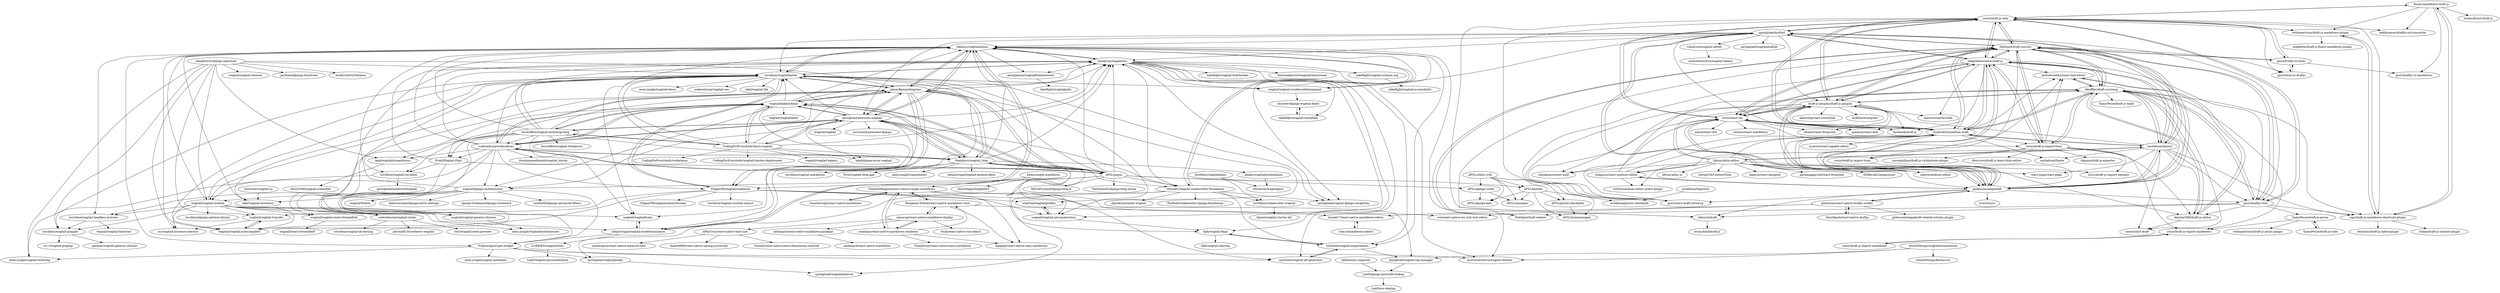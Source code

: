 digraph G {
"Rosey/markdown-draft-js" -> "withspectrum/draft-js-markdown-plugin"
"Rosey/markdown-draft-js" -> "kadikraman/draftjs-md-converter"
"Rosey/markdown-draft-js" -> "sstur/draft-js-utils"
"Rosey/markdown-draft-js" -> "jpuri/draftjs-to-markdown"
"Rosey/markdown-draft-js" -> "ngs/draft-js-markdown-shortcuts-plugin"
"Rosey/markdown-draft-js" -> "mulesoft/md-draft-js"
"sstur/draft-js-utils" -> "HubSpot/draft-convert"
"sstur/draft-js-utils" -> "jpuri/draftjs-to-html"
"sstur/draft-js-utils" -> "Rosey/markdown-draft-js"
"sstur/draft-js-utils" -> "nikgraf/awesome-draft-js"
"sstur/draft-js-utils" -> "draft-js-plugins/draft-js-plugins"
"sstur/draft-js-utils" -> "jpuri/draftjs-utils"
"sstur/draft-js-utils" -> "lokiuz/redraft"
"sstur/draft-js-utils" -> "jpuri/html-to-draftjs"
"sstur/draft-js-utils" -> "sstur/react-rte"
"sstur/draft-js-utils" -> "jpuri/react-draft-wysiwyg" ["e"=1]
"sstur/draft-js-utils" -> "brijeshb42/medium-draft"
"sstur/draft-js-utils" -> "ngs/draft-js-markdown-shortcuts-plugin"
"sstur/draft-js-utils" -> "withspectrum/draft-js-markdown-plugin"
"sstur/draft-js-utils" -> "springload/draftail"
"sstur/draft-js-utils" -> "kadikraman/draftjs-md-converter"
"sstur/react-rte" -> "jpuri/react-draft-wysiwyg" ["e"=1]
"sstur/react-rte" -> "nikgraf/awesome-draft-js"
"sstur/react-rte" -> "draft-js-plugins/draft-js-plugins"
"sstur/react-rte" -> "zenoamaro/react-quill" ["e"=1]
"sstur/react-rte" -> "brijeshb42/medium-draft"
"sstur/react-rte" -> "facebook/draft-js" ["e"=1]
"sstur/react-rte" -> "bkniffler/draft-wysiwyg"
"sstur/react-rte" -> "sstur/draft-js-utils"
"sstur/react-rte" -> "sstur/draft-js-export-html"
"sstur/react-rte" -> "globocom/megadraft"
"sstur/react-rte" -> "HubSpot/draft-convert"
"sstur/react-rte" -> "okonet/react-dropzone" ["e"=1]
"sstur/react-rte" -> "gaearon/react-dnd" ["e"=1]
"sstur/react-rte" -> "yahoo/react-intl" ["e"=1]
"sstur/react-rte" -> "rexxars/react-markdown" ["e"=1]
"nikgraf/awesome-draft-js" -> "draft-js-plugins/draft-js-plugins"
"nikgraf/awesome-draft-js" -> "brijeshb42/medium-draft"
"nikgraf/awesome-draft-js" -> "bkniffler/draft-wysiwyg"
"nikgraf/awesome-draft-js" -> "sstur/react-rte"
"nikgraf/awesome-draft-js" -> "globocom/megadraft"
"nikgraf/awesome-draft-js" -> "jpuri/react-draft-wysiwyg" ["e"=1]
"nikgraf/awesome-draft-js" -> "facebook/draft-js" ["e"=1]
"nikgraf/awesome-draft-js" -> "sstur/draft-js-utils"
"nikgraf/awesome-draft-js" -> "michelson/dante2"
"nikgraf/awesome-draft-js" -> "HubSpot/draft-convert"
"nikgraf/awesome-draft-js" -> "sstur/draft-js-export-html"
"nikgraf/awesome-draft-js" -> "andrewcoelho/react-text-editor"
"nikgraf/awesome-draft-js" -> "jpuri/draftjs-utils"
"nikgraf/awesome-draft-js" -> "springload/draftail"
"nikgraf/awesome-draft-js" -> "ianstormtaylor/slate" ["e"=1]
"springload/draftail" -> "rkhleics/wagtailmenus"
"springload/draftail" -> "globocom/megadraft"
"springload/draftail" -> "michelson/dante2"
"springload/draftail" -> "tomdyson/wagalytics"
"springload/draftail" -> "tomdyson/wagtail-netlify"
"springload/draftail" -> "wagtail/wagtail-condensedinlinepanel"
"springload/draftail" -> "nikgraf/awesome-draft-js"
"springload/draftail" -> "HubSpot/draft-convert"
"springload/draftail" -> "jpuri/draftjs-utils"
"springload/draftail" -> "springload/awesome-wagtail"
"springload/draftail" -> "torchbox/wagtailmedia"
"springload/draftail" -> "sstur/draft-js-utils"
"springload/draftail" -> "brijeshb42/medium-draft"
"springload/draftail" -> "springload/wagtaildraftail"
"springload/draftail" -> "draft-js-plugins/draft-js-plugins"
"andrewcoelho/react-text-editor" -> "bkniffler/draft-wysiwyg"
"andrewcoelho/react-text-editor" -> "AlastairTaft/draft-js-editor"
"JamesRamm/longclaw" -> "rkhleics/wagtailmenus"
"JamesRamm/longclaw" -> "torchbox/wagtailmedia"
"JamesRamm/longclaw" -> "coderedcorp/coderedcms"
"JamesRamm/longclaw" -> "tomdyson/wagalytics"
"JamesRamm/longclaw" -> "thelabnyc/wagtail_blog"
"JamesRamm/longclaw" -> "wagtail/wagtailtrans"
"JamesRamm/longclaw" -> "springload/awesome-wagtail"
"JamesRamm/longclaw" -> "coderedcorp/wagtail-cache"
"JamesRamm/longclaw" -> "wharton/wagtailgridder"
"JamesRamm/longclaw" -> "infoportugal/wagtail-modeltranslation"
"JamesRamm/longclaw" -> "FlipperPA/wagtailcodeblock"
"JamesRamm/longclaw" -> "APSL/puput"
"JamesRamm/longclaw" -> "wagtail/wagtail-localize"
"JamesRamm/longclaw" -> "wagtail/bakerydemo"
"JamesRamm/longclaw" -> "labd/django-oscar-wagtail"
"aMarCruz/react-native-text-size" -> "airamrguez/react-native-measure-text"
"aMarCruz/react-native-text-size" -> "bolan9999/react-native-spring-scrollview" ["e"=1]
"aMarCruz/react-native-text-size" -> "Sunhat/react-native-extra-dimensions-android" ["e"=1]
"lokiuz/redraft" -> "evanc/backdraft-js"
"dinoperovic/django-salesman" -> "wagtail/wagtail-transfer"
"dinoperovic/django-salesman" -> "buckyroberts/Vataxia" ["e"=1]
"dinoperovic/django-salesman" -> "wagtail/wagtail-localize"
"dinoperovic/django-salesman" -> "JamesRamm/longclaw"
"dinoperovic/django-salesman" -> "labd/wagtailstreamforms"
"dinoperovic/django-salesman" -> "ixc/wagtail-instance-selector"
"dinoperovic/django-salesman" -> "torchbox/wagtail-grapple"
"dinoperovic/django-salesman" -> "torchbox/wagtailmedia"
"dinoperovic/django-salesman" -> "wagtail/wagtail-whoosh"
"dinoperovic/django-salesman" -> "jazzband/django-formtools" ["e"=1]
"dinoperovic/django-salesman" -> "neon-jungle/wagtail-birdsong"
"avallbona/Impostor" -> "avallbona/pytest-checkipdb"
"APSL/django-yubin" -> "APSL/rasengan"
"APSL/django-yubin" -> "APSL/django-kaio"
"liferay/alloy-editor" -> "michelson/dante2"
"liferay/alloy-editor" -> "orthes/medium-editor-insert-plugin" ["e"=1]
"liferay/alloy-editor" -> "zenoamaro/react-quill" ["e"=1]
"liferay/alloy-editor" -> "globocom/megadraft"
"liferay/alloy-editor" -> "wangzuo/react-medium-editor"
"liferay/alloy-editor" -> "sstur/react-rte"
"liferay/alloy-editor" -> "yabwe/medium-editor" ["e"=1]
"liferay/alloy-editor" -> "GetmeUK/ContentTools" ["e"=1]
"liferay/alloy-editor" -> "zippyui/react-datagrid" ["e"=1]
"liferay/alloy-editor" -> "react-page/react-page" ["e"=1]
"liferay/alloy-editor" -> "draft-js-plugins/draft-js-plugins"
"liferay/alloy-editor" -> "paramaggarwal/react-dropzone" ["e"=1]
"liferay/alloy-editor" -> "iDoRecall/comparisons"
"liferay/alloy-editor" -> "brijeshb42/medium-draft"
"liferay/alloy-editor" -> "liferay/alloy-ui" ["e"=1]
"CodingForEverybody/learn-wagtail" -> "springload/awesome-wagtail"
"CodingForEverybody/learn-wagtail" -> "wagtail/wagtail-bakery"
"CodingForEverybody/learn-wagtail" -> "rkhleics/wagtailmenus"
"CodingForEverybody/learn-wagtail" -> "CodingForEverybody/rocketman"
"CodingForEverybody/learn-wagtail" -> "AccordBox/wagtail-bootstrap-blog"
"CodingForEverybody/learn-wagtail" -> "wagtail/bakerydemo"
"CodingForEverybody/learn-wagtail" -> "torchbox/wagtailmedia"
"CodingForEverybody/learn-wagtail" -> "JamesRamm/longclaw"
"CodingForEverybody/learn-wagtail" -> "tomdyson/wagalytics"
"CodingForEverybody/learn-wagtail" -> "labd/django-oscar-wagtail"
"CodingForEverybody/learn-wagtail" -> "thelabnyc/wagtail_blog"
"CodingForEverybody/learn-wagtail" -> "CodingForEverybody/wagtail-heroku-deployment"
"coderedcorp/coderedcms" -> "springload/awesome-wagtail"
"coderedcorp/coderedcms" -> "JamesRamm/longclaw"
"coderedcorp/coderedcms" -> "APSL/puput"
"coderedcorp/coderedcms" -> "thelabnyc/wagtail_blog"
"coderedcorp/coderedcms" -> "wagtail/bakerydemo"
"coderedcorp/coderedcms" -> "rkhleics/wagtailmenus"
"coderedcorp/coderedcms" -> "torchbox/wagtailmedia"
"coderedcorp/coderedcms" -> "tomdyson/wagalytics"
"coderedcorp/coderedcms" -> "FlipperPA/wagtailcodeblock"
"coderedcorp/coderedcms" -> "labd/wagtailstreamforms"
"coderedcorp/coderedcms" -> "Frojd/Wagtail-Pipit"
"coderedcorp/coderedcms" -> "wagtail/wagtail-localize"
"coderedcorp/coderedcms" -> "wagtail/django-modelcluster"
"coderedcorp/coderedcms" -> "ibrahimawadhamid/wagtail_blocks"
"coderedcorp/coderedcms" -> "coderedcorp/wagtail-cache"
"wagtail/bakerydemo" -> "springload/awesome-wagtail"
"wagtail/bakerydemo" -> "coderedcorp/coderedcms"
"wagtail/bakerydemo" -> "rkhleics/wagtailmenus"
"wagtail/bakerydemo" -> "JamesRamm/longclaw"
"wagtail/bakerydemo" -> "thelabnyc/wagtail_blog"
"wagtail/bakerydemo" -> "tomdyson/wagalytics"
"wagtail/bakerydemo" -> "AccordBox/wagtail-bootstrap-blog"
"wagtail/bakerydemo" -> "APSL/puput"
"wagtail/bakerydemo" -> "FlipperPA/wagtailcodeblock"
"wagtail/bakerydemo" -> "Frojd/Wagtail-Pipit"
"wagtail/bakerydemo" -> "torchbox/wagtailmedia"
"wagtail/bakerydemo" -> "CodingForEverybody/learn-wagtail"
"wagtail/bakerydemo" -> "wagtail/wagtaildemo"
"wagtail/bakerydemo" -> "wagtail/django-modelcluster"
"wagtail/bakerydemo" -> "torchbox/wagtail-torchbox"
"globocom/megadraft" -> "brijeshb42/medium-draft"
"globocom/megadraft" -> "nikgraf/awesome-draft-js"
"globocom/megadraft" -> "bkniffler/draft-wysiwyg"
"globocom/megadraft" -> "michelson/dante2"
"globocom/megadraft" -> "globocom/react-native-draftjs-render"
"globocom/megadraft" -> "draft-js-plugins/draft-js-plugins"
"globocom/megadraft" -> "HubSpot/draft-convert"
"globocom/megadraft" -> "andrewcoelho/react-text-editor"
"globocom/megadraft" -> "springload/draftail"
"globocom/megadraft" -> "jpuri/draftjs-utils"
"globocom/megadraft" -> "sstur/react-rte"
"globocom/megadraft" -> "lokiuz/redraft"
"globocom/megadraft" -> "wangzuo/react-medium-editor"
"globocom/megadraft" -> "tsuru/tsuru" ["e"=1]
"globocom/megadraft" -> "jpuri/react-draft-wysiwyg" ["e"=1]
"michelson/dante2" -> "brijeshb42/medium-draft"
"michelson/dante2" -> "michelson/Dante" ["e"=1]
"michelson/dante2" -> "globocom/megadraft"
"michelson/dante2" -> "nikgraf/awesome-draft-js"
"michelson/dante2" -> "springload/draftail"
"michelson/dante2" -> "bkniffler/draft-wysiwyg"
"michelson/dante2" -> "draft-js-plugins/draft-js-plugins"
"michelson/dante2" -> "AlastairTaft/draft-js-editor"
"michelson/dante2" -> "vacenz/last-draft"
"michelson/dante2" -> "liferay/alloy-editor"
"michelson/dante2" -> "react-page/react-page" ["e"=1]
"michelson/dante2" -> "HubSpot/draft-convert"
"michelson/dante2" -> "wangzuo/react-medium-editor"
"michelson/dante2" -> "ngs/draft-js-markdown-shortcuts-plugin"
"michelson/dante2" -> "jpuri/draftjs-utils"
"bkniffler/draft-wysiwyg" -> "andrewcoelho/react-text-editor"
"bkniffler/draft-wysiwyg" -> "nikgraf/awesome-draft-js"
"bkniffler/draft-wysiwyg" -> "AlastairTaft/draft-js-editor"
"bkniffler/draft-wysiwyg" -> "sstur/draft-js-export-html"
"bkniffler/draft-wysiwyg" -> "globocom/megadraft"
"bkniffler/draft-wysiwyg" -> "jpuri/draftjs-utils"
"bkniffler/draft-wysiwyg" -> "draft-js-plugins/draft-js-plugins"
"bkniffler/draft-wysiwyg" -> "brijeshb42/medium-draft"
"bkniffler/draft-wysiwyg" -> "HubSpot/draft-convert"
"bkniffler/draft-wysiwyg" -> "sstur/react-rte"
"bkniffler/draft-wysiwyg" -> "ngs/draft-js-markdown-shortcuts-plugin"
"bkniffler/draft-wysiwyg" -> "sstur/draft-js-export-markdown"
"bkniffler/draft-wysiwyg" -> "vacenz/last-draft"
"bkniffler/draft-wysiwyg" -> "SamyPesse/draft-js-table"
"bkniffler/draft-wysiwyg" -> "michelson/dante2"
"draft-js-plugins/draft-js-plugins" -> "nikgraf/awesome-draft-js"
"draft-js-plugins/draft-js-plugins" -> "facebook/draft-js" ["e"=1]
"draft-js-plugins/draft-js-plugins" -> "jpuri/react-draft-wysiwyg" ["e"=1]
"draft-js-plugins/draft-js-plugins" -> "brijeshb42/medium-draft"
"draft-js-plugins/draft-js-plugins" -> "sstur/react-rte"
"draft-js-plugins/draft-js-plugins" -> "HubSpot/draft-convert"
"draft-js-plugins/draft-js-plugins" -> "sstur/draft-js-utils"
"draft-js-plugins/draft-js-plugins" -> "bkniffler/draft-wysiwyg"
"draft-js-plugins/draft-js-plugins" -> "globocom/megadraft"
"draft-js-plugins/draft-js-plugins" -> "ianstormtaylor/slate" ["e"=1]
"draft-js-plugins/draft-js-plugins" -> "zenoamaro/react-quill" ["e"=1]
"draft-js-plugins/draft-js-plugins" -> "kadirahq/react-storybook" ["e"=1]
"draft-js-plugins/draft-js-plugins" -> "acdlite/recompose" ["e"=1]
"draft-js-plugins/draft-js-plugins" -> "okonet/react-dropzone" ["e"=1]
"draft-js-plugins/draft-js-plugins" -> "gaearon/react-dnd" ["e"=1]
"lwansbrough/react-native-markdown" -> "CharlesMangwa/react-native-simple-markdown"
"springload/awesome-wagtail" -> "wagtail/bakerydemo"
"springload/awesome-wagtail" -> "coderedcorp/coderedcms"
"springload/awesome-wagtail" -> "rkhleics/wagtailmenus"
"springload/awesome-wagtail" -> "wagtail/wagtail" ["e"=1]
"springload/awesome-wagtail" -> "APSL/puput"
"springload/awesome-wagtail" -> "JamesRamm/longclaw"
"springload/awesome-wagtail" -> "thelabnyc/wagtail_blog"
"springload/awesome-wagtail" -> "tomdyson/wagalytics"
"springload/awesome-wagtail" -> "torchbox/wagtailmedia"
"springload/awesome-wagtail" -> "CodingForEverybody/learn-wagtail"
"springload/awesome-wagtail" -> "AccordBox/wagtail-bootstrap-blog"
"springload/awesome-wagtail" -> "wsvincent/awesome-django" ["e"=1]
"springload/awesome-wagtail" -> "infoportugal/wagtail-modeltranslation"
"springload/awesome-wagtail" -> "wagtail/django-modelcluster"
"springload/awesome-wagtail" -> "chrisdev/wagtail-cookiecutter-foundation"
"wangzuo/react-medium-editor" -> "orthes/medium-editor-insert-plugin" ["e"=1]
"wangzuo/react-medium-editor" -> "globocom/megadraft"
"wangzuo/react-medium-editor" -> "brijeshb42/medium-draft"
"wangzuo/react-medium-editor" -> "bkniffler/draft-wysiwyg"
"HubSpot/draft-convert" -> "HubSpot/draft-extend"
"HubSpot/draft-convert" -> "sstur/draft-js-utils"
"HubSpot/draft-convert" -> "jpuri/draftjs-utils"
"HubSpot/draft-convert" -> "jpuri/draftjs-to-html"
"HubSpot/draft-convert" -> "sstur/draft-js-export-html"
"HubSpot/draft-convert" -> "draft-js-plugins/draft-js-plugins"
"HubSpot/draft-convert" -> "nikgraf/awesome-draft-js"
"HubSpot/draft-convert" -> "bkniffler/draft-wysiwyg"
"HubSpot/draft-convert" -> "globocom/megadraft"
"HubSpot/draft-convert" -> "brijeshb42/medium-draft"
"HubSpot/draft-convert" -> "lokiuz/redraft"
"HubSpot/draft-convert" -> "jpuri/html-to-draftjs"
"HubSpot/draft-convert" -> "springload/draftail"
"HubSpot/draft-convert" -> "sstur/react-rte"
"HubSpot/draft-convert" -> "sstur/draft-js-import-html"
"jpuri/html-to-draftjs" -> "jpuri/draftjs-to-html"
"globocom/react-native-draftjs-render" -> "DaniAkash/react-native-draftjs"
"globocom/react-native-draftjs-render" -> "wix/react-native-zss-rich-text-editor" ["e"=1]
"globocom/react-native-draftjs-render" -> "globocom/megadraft"
"globocom/react-native-draftjs-render" -> "kunall17/react-native-markdown-editor"
"globocom/react-native-draftjs-render" -> "globocom/megadraft-related-articles-plugin"
"brijeshb42/medium-draft" -> "michelson/dante2"
"brijeshb42/medium-draft" -> "nikgraf/awesome-draft-js"
"brijeshb42/medium-draft" -> "globocom/megadraft"
"brijeshb42/medium-draft" -> "draft-js-plugins/draft-js-plugins"
"brijeshb42/medium-draft" -> "sstur/react-rte"
"brijeshb42/medium-draft" -> "bkniffler/draft-wysiwyg"
"brijeshb42/medium-draft" -> "HubSpot/draft-convert"
"brijeshb42/medium-draft" -> "jpuri/react-draft-wysiwyg" ["e"=1]
"brijeshb42/medium-draft" -> "andrewcoelho/react-text-editor"
"brijeshb42/medium-draft" -> "sstur/draft-js-utils"
"brijeshb42/medium-draft" -> "ryuever/react-tapable-editor" ["e"=1]
"brijeshb42/medium-draft" -> "yabwe/medium-editor" ["e"=1]
"brijeshb42/medium-draft" -> "sstur/draft-js-export-html"
"brijeshb42/medium-draft" -> "michelson/Dante" ["e"=1]
"brijeshb42/medium-draft" -> "AlastairTaft/draft-js-editor"
"springload/wagtailgmaps" -> "springload/wagtailenforcer"
"Benjamin-Dobell/react-native-markdown-view" -> "kunall17/react-native-markdown-editor"
"Benjamin-Dobell/react-native-markdown-view" -> "lappalj4/react-native-easy-markdown"
"Benjamin-Dobell/react-native-markdown-view" -> "CharlesMangwa/react-native-simple-markdown"
"Benjamin-Dobell/react-native-markdown-view" -> "iamacup/react-native-markdown-display"
"andangrd/react-native-markdown-package" -> "andangrd/react-native-markdown"
"jpuri/draftjs-to-html" -> "jpuri/html-to-draftjs"
"jpuri/draftjs-to-html" -> "sstur/draft-js-utils"
"jpuri/draftjs-to-html" -> "HubSpot/draft-convert"
"jpuri/draftjs-to-html" -> "jpuri/draftjs-to-markdown"
"AccordBox/wagtail-bootstrap-blog" -> "wagtail/bakerydemo"
"AccordBox/wagtail-bootstrap-blog" -> "springload/awesome-wagtail"
"AccordBox/wagtail-bootstrap-blog" -> "CodingForEverybody/learn-wagtail"
"AccordBox/wagtail-bootstrap-blog" -> "thelabnyc/wagtail_blog"
"AccordBox/wagtail-bootstrap-blog" -> "JamesRamm/longclaw"
"AccordBox/wagtail-bootstrap-blog" -> "torchbox/wagtailmedia"
"AccordBox/wagtail-bootstrap-blog" -> "rkhleics/wagtailmenus"
"AccordBox/wagtail-bootstrap-blog" -> "coderedcorp/coderedcms"
"AccordBox/wagtail-bootstrap-blog" -> "AccordBox/wagtail-freelancer"
"AccordBox/wagtail-bootstrap-blog" -> "Frojd/Wagtail-Pipit"
"AccordBox/wagtail-bootstrap-blog" -> "Frojd/wagtail-geo-widget"
"AccordBox/wagtail-bootstrap-blog" -> "wagtail/wagtailtrans"
"AccordBox/wagtail-bootstrap-blog" -> "labd/wagtailstreamforms"
"AccordBox/wagtail-bootstrap-blog" -> "tomdyson/wagalytics"
"AccordBox/wagtail-bootstrap-blog" -> "torchbox/wagtail-torchbox"
"wagtail/wagtail-localize" -> "wagtail/wagtail-transfer"
"wagtail/wagtail-localize" -> "torchbox/wagtail-grapple"
"wagtail/wagtail-localize" -> "torchbox/wagtail-headless-preview"
"wagtail/wagtail-localize" -> "wagtail/wagtail-autocomplete"
"wagtail/wagtail-localize" -> "coderedcorp/wagtail-cache"
"wagtail/wagtail-localize" -> "ixc/wagtail-instance-selector"
"wagtail/wagtail-localize" -> "wagtail/wagtail-react-streamfield"
"wagtail/wagtail-localize" -> "infoportugal/wagtail-modeltranslation"
"wagtail/wagtail-localize" -> "torchbox/wagtailmedia"
"wagtail/wagtail-localize" -> "wagtail/wagtail-generic-chooser"
"wagtail/wagtail-localize" -> "torchbox/django-pattern-library" ["e"=1]
"wagtail/wagtail-localize" -> "rkhleics/wagtailmenus"
"wagtail/wagtail-localize" -> "neon-jungle/wagtailmodelchooser"
"wagtail/wagtail-localize" -> "wagtail/wagtailtrans"
"APSL/redux-i18n" -> "APSL/kaneda"
"APSL/redux-i18n" -> "APSL/transmanager"
"APSL/redux-i18n" -> "APSL/pytest-checkipdb"
"APSL/redux-i18n" -> "APSL/rasengan"
"APSL/redux-i18n" -> "APSL/django-kaio"
"APSL/redux-i18n" -> "APSL/django-yubin"
"Khan/simple-markdown" -> "discordapp/SimpleAST"
"Khan/simple-markdown" -> "CharlesMangwa/react-native-simple-markdown"
"wagtail/wagtail-generic-chooser" -> "neon-jungle/wagtailmodelchooser"
"wagtail/django-modelcluster" -> "wagtail/Willow"
"wagtail/django-modelcluster" -> "torchbox/wagtail-headless-preview"
"wagtail/django-modelcluster" -> "rkhleics/wagtailmenus"
"wagtail/django-modelcluster" -> "cfpb/wagtail-inventory"
"wagtail/django-modelcluster" -> "wagtail/wagtail-localize"
"wagtail/django-modelcluster" -> "wagtail/wagtail-autocomplete"
"wagtail/django-modelcluster" -> "fabiocaccamo/django-extra-settings" ["e"=1]
"wagtail/django-modelcluster" -> "django-treebeard/django-treebeard" ["e"=1]
"wagtail/django-modelcluster" -> "modlinltd/django-advanced-filters" ["e"=1]
"wagtail/django-modelcluster" -> "Frojd/wagtail-geo-widget"
"APSL/puput" -> "springload/awesome-wagtail"
"APSL/puput" -> "coderedcorp/coderedcms"
"APSL/puput" -> "JamesRamm/longclaw"
"APSL/puput" -> "thelabnyc/wagtail_blog"
"APSL/puput" -> "rkhleics/wagtailmenus"
"APSL/puput" -> "wagtail/bakerydemo"
"APSL/puput" -> "torchbox/wagtailmedia"
"APSL/puput" -> "APSL/kaneda"
"APSL/puput" -> "tomdyson/wagalytics"
"APSL/puput" -> "wagtail/django-modelcluster"
"APSL/puput" -> "FlipperPA/wagtailcodeblock"
"APSL/puput" -> "MicroPyramid/django-blog-it" ["e"=1]
"APSL/puput" -> "chrisdev/wagtail-cookiecutter-foundation"
"APSL/puput" -> "APSL/django-yubin"
"APSL/puput" -> "Fantomas42/django-blog-zinnia" ["e"=1]
"withspectrum/draft-js-markdown-plugin" -> "ngs/draft-js-markdown-shortcuts-plugin"
"withspectrum/draft-js-markdown-plugin" -> "makeflow/draft-js-fluent-markdown-plugin"
"wharton/wagtailgridder" -> "wagtail/wagtail-personalisation"
"iamacup/react-native-markdown-display" -> "Benjamin-Dobell/react-native-markdown-view"
"iamacup/react-native-markdown-display" -> "mientjan/react-native-markdown-renderer"
"iamacup/react-native-markdown-display" -> "wxik/react-native-rich-editor" ["e"=1]
"iamacup/react-native-markdown-display" -> "andangrd/react-native-markdown-package"
"iamacup/react-native-markdown-display" -> "aMarCruz/react-native-text-size"
"torchbox/wagtail-grapple" -> "tr11/wagtail-graphql"
"torchbox/wagtail-grapple" -> "gasman/wagtail-generic-chooser"
"chrisdev/wagtail-cookiecutter-foundation" -> "tkjone/starterkit-wagtail"
"chrisdev/wagtail-cookiecutter-foundation" -> "torchbox/wagtail-experiments"
"chrisdev/wagtail-cookiecutter-foundation" -> "springload/wagtailgmaps"
"chrisdev/wagtail-cookiecutter-foundation" -> "torchbox/cookiecutter-wagtail"
"chrisdev/wagtail-cookiecutter-foundation" -> "tomdyson/wagalytics"
"chrisdev/wagtail-cookiecutter-foundation" -> "springload/wagtailenforcer"
"chrisdev/wagtail-cookiecutter-foundation" -> "rkhleics/wagtailmenus"
"chrisdev/wagtail-cookiecutter-foundation" -> "springload/wagtail-django-recaptcha"
"chrisdev/wagtail-cookiecutter-foundation" -> "Parbhat/cookiecutter-django-foundation"
"mientjan/react-native-markdown-renderer" -> "CharlesMangwa/react-native-simple-markdown"
"mientjan/react-native-markdown-renderer" -> "iamacup/react-native-markdown-display"
"mientjan/react-native-markdown-renderer" -> "lappalj4/react-native-easy-markdown"
"mientjan/react-native-markdown-renderer" -> "Benjamin-Dobell/react-native-markdown-view"
"mientjan/react-native-markdown-renderer" -> "TitanInvest/react-native-easy-markdown"
"infoportugal/wagtail-modeltranslation" -> "wagtail/wagtailtrans"
"infoportugal/wagtail-modeltranslation" -> "LUKKIEN/wagtailtrans"
"infoportugal/wagtail-modeltranslation" -> "Frojd/wagtail-geo-widget"
"infoportugal/wagtail-modeltranslation" -> "rkhleics/wagtailmenus"
"tomdyson/wagalytics" -> "rkhleics/wagtailmenus"
"tomdyson/wagalytics" -> "torchbox/wagtailmedia"
"tomdyson/wagalytics" -> "wagtail/wagtail-condensedinlinepanel"
"tomdyson/wagalytics" -> "torchbox/wagtail-experiments"
"tomdyson/wagalytics" -> "alexgleason/wagtailfontawesome"
"tomdyson/wagalytics" -> "springload/wagtail-django-recaptcha"
"tomdyson/wagalytics" -> "wagtail/wagtail-personalisation"
"tomdyson/wagalytics" -> "takeflight/wagtail-metadata"
"tomdyson/wagalytics" -> "marteinn/wagtail-alt-generator"
"tomdyson/wagalytics" -> "takeflight/wagtail-linkchecker"
"tomdyson/wagalytics" -> "moorinteractive/wagtail-themes"
"tomdyson/wagalytics" -> "wagtail/wagtail-generic-chooser"
"tomdyson/wagalytics" -> "takeflight/wagtail-schema.org"
"tomdyson/wagalytics" -> "heymonkeyriot/wagtailclearstream"
"tomdyson/wagalytics" -> "cfpb/wagtail-flags"
"DaniAkash/react-native-draftjs" -> "globocom/react-native-draftjs-render"
"rkhleics/wagtailmenus" -> "tomdyson/wagalytics"
"rkhleics/wagtailmenus" -> "torchbox/wagtailmedia"
"rkhleics/wagtailmenus" -> "JamesRamm/longclaw"
"rkhleics/wagtailmenus" -> "alexgleason/wagtailfontawesome"
"rkhleics/wagtailmenus" -> "springload/awesome-wagtail"
"rkhleics/wagtailmenus" -> "cfpb/wagtail-inventory"
"rkhleics/wagtailmenus" -> "infoportugal/wagtail-modeltranslation"
"rkhleics/wagtailmenus" -> "wagtail/wagtail-autocomplete"
"rkhleics/wagtailmenus" -> "springload/wagtail-django-recaptcha"
"rkhleics/wagtailmenus" -> "torchbox/wagtail-headless-preview"
"rkhleics/wagtailmenus" -> "chrisdev/wagtail-cookiecutter-foundation"
"rkhleics/wagtailmenus" -> "wagtail/wagtail-condensedinlinepanel"
"rkhleics/wagtailmenus" -> "Frojd/wagtail-geo-widget"
"rkhleics/wagtailmenus" -> "torchbox/wagtail-experiments"
"rkhleics/wagtailmenus" -> "moorinteractive/wagtail-themes"
"wagtail/wagtail-react-streamfield" -> "wagtail/react-streamfield"
"torchbox/wagtail-torchbox" -> "springload/madewithwagtail"
"torchbox/wagtail-torchbox" -> "torchbox/wagtail-grapple"
"jpuri/draftjs-utils" -> "HubSpot/draft-convert"
"jpuri/draftjs-utils" -> "HubSpot/draft-extend"
"jpuri/draftjs-utils" -> "bkniffler/draft-wysiwyg"
"jpuri/draftjs-utils" -> "sstur/draft-js-utils"
"jpuri/draftjs-utils" -> "SamyPesse/draft-js-prism"
"jpuri/draftjs-utils" -> "ngs/draft-js-markdown-shortcuts-plugin"
"jpuri/draftjs-utils" -> "AlastairTaft/draft-js-editor"
"jpuri/draftjs-utils" -> "lokiuz/redraft"
"labd/wagtailstreamforms" -> "elton2048/wagtail-orderable"
"FlipperPA/wagtailcodeblock" -> "jberghoef/wagtail-tag-manager"
"FlipperPA/wagtailcodeblock" -> "wharton/wagtailgridder"
"FlipperPA/wagtailcodeblock" -> "wagtail/wagtail-transfer"
"FlipperPA/wagtailcodeblock" -> "wagtail/wagtail-autocomplete"
"FlipperPA/wagtailcodeblock" -> "FlipperPA/wagtailcontentstream"
"FlipperPA/wagtailcodeblock" -> "torchbox/wagtail-content-import"
"FlipperPA/wagtailcodeblock" -> "wagtail/wagtail-personalisation"
"FlipperPA/wagtailcodeblock" -> "torchbox/wagtailmedia"
"torchbox/wagtail-markdown" -> "torchbox/wagtailmedia"
"SamyPesse/draft-js-code" -> "SamyPesse/draft-js-prism"
"SamyPesse/draft-js-prism" -> "SamyPesse/draft-js-code"
"SamyPesse/draft-js-prism" -> "withspectrum/draft-js-prism-plugin"
"SamyPesse/draft-js-prism" -> "sstur/draft-js-export-markdown"
"AlastairTaft/draft-js-editor" -> "andrewcoelho/react-text-editor"
"AlastairTaft/draft-js-editor" -> "bkniffler/draft-wysiwyg"
"AlastairTaft/draft-js-editor" -> "vacenz/last-draft"
"ngs/draft-js-markdown-shortcuts-plugin" -> "withspectrum/draft-js-markdown-plugin"
"ngs/draft-js-markdown-shortcuts-plugin" -> "letranloc/draft-js-katex-plugin"
"ngs/draft-js-markdown-shortcuts-plugin" -> "Rosey/markdown-draft-js"
"ngs/draft-js-markdown-shortcuts-plugin" -> "icelab/draft-js-autolist-plugin"
"thelabnyc/wagtail_blog" -> "JamesRamm/longclaw"
"thelabnyc/wagtail_blog" -> "torchbox/wagtail-markdown"
"thelabnyc/wagtail_blog" -> "coderedcorp/coderedcms"
"thelabnyc/wagtail_blog" -> "springload/awesome-wagtail"
"thelabnyc/wagtail_blog" -> "cfpb/wagtail-flags"
"thelabnyc/wagtail_blog" -> "wagtail/wagtail-personalisation"
"thelabnyc/wagtail_blog" -> "tomdyson/wagalytics"
"thelabnyc/wagtail_blog" -> "Tivix/wagtail-blog-app"
"thelabnyc/wagtail_blog" -> "ababic/wagtailmodeladmin"
"thelabnyc/wagtail_blog" -> "APSL/puput"
"thelabnyc/wagtail_blog" -> "rkhleics/wagtailmenus"
"thelabnyc/wagtail_blog" -> "wagtail/bakerydemo"
"thelabnyc/wagtail_blog" -> "chrisdev/wagtail-cookiecutter-foundation"
"thelabnyc/wagtail_blog" -> "neon-jungle/wagtailnews"
"thelabnyc/wagtail_blog" -> "infoportugal/wagtail-embedvideos"
"torchbox/wagtailmedia" -> "tomdyson/wagalytics"
"torchbox/wagtailmedia" -> "rkhleics/wagtailmenus"
"torchbox/wagtailmedia" -> "neon-jungle/wagtailvideos"
"torchbox/wagtailmedia" -> "wagtail/wagtail-generic-chooser"
"torchbox/wagtailmedia" -> "wagtail/wagtail-personalisation"
"torchbox/wagtailmedia" -> "wagtail/wagtail-condensedinlinepanel"
"torchbox/wagtailmedia" -> "wagtail/wagtailtrans"
"torchbox/wagtailmedia" -> "wagtail/wagtail-autocomplete"
"torchbox/wagtailmedia" -> "springload/wagtail-django-recaptcha"
"torchbox/wagtailmedia" -> "cfpb/wagtail-inventory"
"torchbox/wagtailmedia" -> "coderedcorp/wagtail-seo"
"torchbox/wagtailmedia" -> "JamesRamm/longclaw"
"torchbox/wagtailmedia" -> "FlipperPA/wagtailcodeblock"
"torchbox/wagtailmedia" -> "neon-jungle/wagtail-birdsong"
"torchbox/wagtailmedia" -> "labd/wagtail-2fa" ["e"=1]
"cfpb/wagtail-flags" -> "torchbox/wagtail-experiments"
"cfpb/wagtail-flags" -> "cfpb/wagtail-sharing"
"coderedcorp/wagtail-cache" -> "torchbox/wagtail-ab-testing"
"coderedcorp/wagtail-cache" -> "patrick91/strawberry-wagtail"
"coderedcorp/wagtail-cache" -> "rinti/wagtail-meta-preview"
"torchbox/wagtail-headless-preview" -> "wagtail/wagtail-factories"
"torchbox/wagtail-headless-preview" -> "torchbox/wagtail-grapple"
"wagtail/wagtail-autocomplete" -> "wagtail/wagtail-transfer"
"wagtail/wagtail-transfer" -> "wagtail/wagtail-autocomplete"
"wagtail/wagtail-transfer" -> "ixc/wagtail-instance-selector"
"kunall17/react-native-markdown-editor" -> "vobi-io/markdown-editor"
"labd/mach-composer" -> "LabD/django-postcode-lookup"
"chrisdev/django-wagtail-feeds" -> "takeflight/wagtail-metadata"
"jberghoef/wagtail-tag-manager" -> "LabD/django-postcode-lookup"
"takeflight/wagtail-metadata" -> "chrisdev/django-wagtail-feeds"
"elton2048/wagtail-orderable" -> "wagtail/wagtail-react-streamfield"
"wagtail/wagtailtrans" -> "infoportugal/wagtail-modeltranslation"
"torchbox/wagtaildemo" -> "torchbox/cookiecutter-wagtail"
"torchbox/wagtaildemo" -> "rfosterslo/wagtailplus"
"LUKKIEN/wagtailtrans" -> "LabD/wagtail-personalisation"
"CharlesMangwa/react-native-simple-markdown" -> "lwansbrough/react-native-markdown"
"CharlesMangwa/react-native-simple-markdown" -> "mientjan/react-native-markdown-renderer"
"CharlesMangwa/react-native-simple-markdown" -> "Benjamin-Dobell/react-native-markdown-view"
"CharlesMangwa/react-native-simple-markdown" -> "lappalj4/react-native-easy-markdown"
"CharlesMangwa/react-native-simple-markdown" -> "wix/react-native-zss-rich-text-editor" ["e"=1]
"sstur/draft-js-export-html" -> "sstur/draft-js-import-html"
"sstur/draft-js-export-html" -> "sstur/draft-js-import-element"
"sstur/draft-js-export-html" -> "bkniffler/draft-wysiwyg"
"sstur/draft-js-export-html" -> "HubSpot/draft-convert"
"sstur/draft-js-export-html" -> "jasonphillips/draft-js-richbuttons-plugin"
"sstur/draft-js-export-html" -> "sstur/draft-js-export-markdown"
"sstur/draft-js-export-html" -> "andrewcoelho/react-text-editor"
"sstur/draft-js-export-html" -> "dburrows/draft-js-basic-html-editor"
"sstur/draft-js-export-html" -> "rkpasia/draft-js-exporter"
"sstur/draft-js-export-html" -> "AlastairTaft/draft-js-editor"
"sstur/draft-js-export-html" -> "nikgraf/awesome-draft-js"
"AccentDesign/wagtailstreamforms" -> "moorinteractive/wagtail-themes"
"AccentDesign/wagtailstreamforms" -> "jberghoef/wagtail-tag-manager"
"AccentDesign/wagtailstreamforms" -> "AccentDesign/karma-css"
"sstur/draft-js-import-html" -> "sstur/draft-js-import-element"
"Frojd/wagtail-geo-widget" -> "marteinn/wagtail-alt-generator"
"Frojd/wagtail-geo-widget" -> "neon-jungle/wagtail-birdsong"
"Frojd/wagtail-geo-widget" -> "springload/wagtailgmaps"
"Frojd/wagtail-geo-widget" -> "neon-jungle/wagtail-metadata"
"Frojd/wagtail-geo-widget" -> "moorinteractive/wagtail-themes"
"marteinn/wagtail-alt-generator" -> "torchbox/wagtail-experiments"
"wagtail/wagtail-condensedinlinepanel" -> "chrisdev/django-wagtail-feeds"
"APSL/kaneda" -> "APSL/transmanager"
"APSL/kaneda" -> "APSL/pytest-checkipdb"
"APSL/kaneda" -> "APSL/django-kaio"
"APSL/kaneda" -> "avallbona/pytest-checkipdb"
"APSL/kaneda" -> "APSL/rasengan"
"torchbox/cookiecutter-wagtail" -> "tkjone/wagtail-starter-kit"
"HubSpot/draft-extend" -> "HubSpot/draft-convert"
"wagtail/wagtail-personalisation" -> "wharton/wagtailgridder"
"wagtail/wagtail-personalisation" -> "cfpb/wagtail-flags"
"vobi-io/markdown-editor" -> "kunall17/react-native-markdown-editor"
"Frojd/Wagtail-Pipit" -> "wagtail/wagtail-generic-chooser"
"Frojd/Wagtail-Pipit" -> "marteinn/wagtail-alt-generator"
"Frojd/Wagtail-Pipit" -> "torchbox/wagtail-torchbox"
"Frojd/Wagtail-Pipit" -> "tomdyson/wagalytics"
"sstur/draft-js-export-markdown" -> "sstur/draft-js-import-markdown"
"sstur/draft-js-import-markdown" -> "sstur/draft-js-export-markdown"
"alexgleason/wagtailfontawesome" -> "takeflight/wagtailpolls"
"takeflight/wagtail-schema.org" -> "takeflight/wagtail-accessibility"
"torchbox/wagtail-experiments" -> "cfpb/wagtail-flags"
"torchbox/wagtail-experiments" -> "marteinn/wagtail-alt-generator"
"torchbox/wagtail-experiments" -> "jberghoef/wagtail-tag-manager"
"tomdyson/wagtail-netlify" -> "moorinteractive/wagtail-bakery"
"ababic/wagtailmodeladmin" -> "rfosterslo/wagtailplus"
"APSL/pytest-checkipdb" -> "APSL/transmanager"
"LabD/django-postcode-lookup" -> "LabD/ecs-deplojo"
"tomusher/wagtail-ai" -> "cfpb/wagtail-inventory"
"Rosey/markdown-draft-js" ["l"="25.251,-31.921"]
"withspectrum/draft-js-markdown-plugin" ["l"="25.228,-31.928"]
"kadikraman/draftjs-md-converter" ["l"="25.274,-31.93"]
"sstur/draft-js-utils" ["l"="25.246,-31.875"]
"jpuri/draftjs-to-markdown" ["l"="25.289,-31.917"]
"ngs/draft-js-markdown-shortcuts-plugin" ["l"="25.218,-31.907"]
"mulesoft/md-draft-js" ["l"="25.259,-31.955"]
"HubSpot/draft-convert" ["l"="25.228,-31.862"]
"jpuri/draftjs-to-html" ["l"="25.273,-31.887"]
"nikgraf/awesome-draft-js" ["l"="25.212,-31.852"]
"draft-js-plugins/draft-js-plugins" ["l"="25.243,-31.813"]
"jpuri/draftjs-utils" ["l"="25.206,-31.873"]
"lokiuz/redraft" ["l"="25.196,-31.894"]
"jpuri/html-to-draftjs" ["l"="25.258,-31.899"]
"sstur/react-rte" ["l"="25.246,-31.844"]
"jpuri/react-draft-wysiwyg" ["l"="25.907,-26.358"]
"brijeshb42/medium-draft" ["l"="25.218,-31.832"]
"springload/draftail" ["l"="25.29,-31.829"]
"zenoamaro/react-quill" ["l"="25.907,-26.409"]
"facebook/draft-js" ["l"="26.059,-26.578"]
"bkniffler/draft-wysiwyg" ["l"="25.188,-31.848"]
"sstur/draft-js-export-html" ["l"="25.175,-31.869"]
"globocom/megadraft" ["l"="25.19,-31.828"]
"okonet/react-dropzone" ["l"="25.476,-26.61"]
"gaearon/react-dnd" ["l"="28.84,-32.113"]
"yahoo/react-intl" ["l"="25.655,-26.571"]
"rexxars/react-markdown" ["l"="25.81,-26.508"]
"michelson/dante2" ["l"="25.207,-31.815"]
"andrewcoelho/react-text-editor" ["l"="25.162,-31.851"]
"ianstormtaylor/slate" ["l"="26.414,-26.318"]
"rkhleics/wagtailmenus" ["l"="25.452,-31.784"]
"tomdyson/wagalytics" ["l"="25.43,-31.772"]
"tomdyson/wagtail-netlify" ["l"="25.325,-31.859"]
"wagtail/wagtail-condensedinlinepanel" ["l"="25.389,-31.805"]
"springload/awesome-wagtail" ["l"="25.436,-31.791"]
"torchbox/wagtailmedia" ["l"="25.447,-31.808"]
"springload/wagtaildraftail" ["l"="25.314,-31.818"]
"AlastairTaft/draft-js-editor" ["l"="25.167,-31.837"]
"JamesRamm/longclaw" ["l"="25.468,-31.803"]
"coderedcorp/coderedcms" ["l"="25.491,-31.782"]
"thelabnyc/wagtail_blog" ["l"="25.471,-31.763"]
"wagtail/wagtailtrans" ["l"="25.469,-31.825"]
"coderedcorp/wagtail-cache" ["l"="25.54,-31.811"]
"wharton/wagtailgridder" ["l"="25.46,-31.757"]
"infoportugal/wagtail-modeltranslation" ["l"="25.453,-31.823"]
"FlipperPA/wagtailcodeblock" ["l"="25.456,-31.798"]
"APSL/puput" ["l"="25.491,-31.801"]
"wagtail/wagtail-localize" ["l"="25.505,-31.816"]
"wagtail/bakerydemo" ["l"="25.473,-31.791"]
"labd/django-oscar-wagtail" ["l"="25.433,-31.832"]
"aMarCruz/react-native-text-size" ["l"="24.806,-31.817"]
"airamrguez/react-native-measure-text" ["l"="24.778,-31.833"]
"bolan9999/react-native-spring-scrollview" ["l"="24.896,-29.755"]
"Sunhat/react-native-extra-dimensions-android" ["l"="24.818,-29.609"]
"evanc/backdraft-js" ["l"="25.175,-31.927"]
"dinoperovic/django-salesman" ["l"="25.516,-31.833"]
"wagtail/wagtail-transfer" ["l"="25.496,-31.834"]
"buckyroberts/Vataxia" ["l"="25.668,-31.328"]
"labd/wagtailstreamforms" ["l"="25.524,-31.804"]
"ixc/wagtail-instance-selector" ["l"="25.521,-31.849"]
"torchbox/wagtail-grapple" ["l"="25.556,-31.8"]
"wagtail/wagtail-whoosh" ["l"="25.527,-31.866"]
"jazzband/django-formtools" ["l"="25.958,1.386"]
"neon-jungle/wagtail-birdsong" ["l"="25.475,-31.835"]
"avallbona/Impostor" ["l"="25.6,-31.928"]
"avallbona/pytest-checkipdb" ["l"="25.58,-31.908"]
"APSL/django-yubin" ["l"="25.555,-31.854"]
"APSL/rasengan" ["l"="25.57,-31.874"]
"APSL/django-kaio" ["l"="25.576,-31.866"]
"liferay/alloy-editor" ["l"="25.206,-31.779"]
"orthes/medium-editor-insert-plugin" ["l"="10.727,-34.074"]
"wangzuo/react-medium-editor" ["l"="25.174,-31.799"]
"yabwe/medium-editor" ["l"="26.668,-26.473"]
"GetmeUK/ContentTools" ["l"="10.464,-33.723"]
"zippyui/react-datagrid" ["l"="28.925,-32.151"]
"react-page/react-page" ["l"="26.158,-25.804"]
"paramaggarwal/react-dropzone" ["l"="28.841,-32.16"]
"iDoRecall/comparisons" ["l"="25.187,-31.733"]
"liferay/alloy-ui" ["l"="7.376,23.396"]
"CodingForEverybody/learn-wagtail" ["l"="25.428,-31.804"]
"wagtail/wagtail-bakery" ["l"="25.365,-31.786"]
"CodingForEverybody/rocketman" ["l"="25.401,-31.836"]
"AccordBox/wagtail-bootstrap-blog" ["l"="25.469,-31.777"]
"CodingForEverybody/wagtail-heroku-deployment" ["l"="25.401,-31.823"]
"Frojd/Wagtail-Pipit" ["l"="25.488,-31.762"]
"wagtail/django-modelcluster" ["l"="25.509,-31.78"]
"ibrahimawadhamid/wagtail_blocks" ["l"="25.535,-31.749"]
"wagtail/wagtaildemo" ["l"="25.476,-31.855"]
"torchbox/wagtail-torchbox" ["l"="25.525,-31.765"]
"globocom/react-native-draftjs-render" ["l"="25.091,-31.803"]
"tsuru/tsuru" ["l"="12.47,-44.571"]
"michelson/Dante" ["l"="10.656,-33.867"]
"vacenz/last-draft" ["l"="25.15,-31.818"]
"sstur/draft-js-export-markdown" ["l"="25.14,-31.89"]
"SamyPesse/draft-js-table" ["l"="25.128,-31.844"]
"kadirahq/react-storybook" ["l"="25.574,-26.791"]
"acdlite/recompose" ["l"="25.754,-26.572"]
"lwansbrough/react-native-markdown" ["l"="24.847,-31.711"]
"CharlesMangwa/react-native-simple-markdown" ["l"="24.846,-31.738"]
"wagtail/wagtail" ["l"="25.565,1.276"]
"wsvincent/awesome-django" ["l"="25.665,1.406"]
"chrisdev/wagtail-cookiecutter-foundation" ["l"="25.465,-31.74"]
"HubSpot/draft-extend" ["l"="25.227,-31.891"]
"sstur/draft-js-import-html" ["l"="25.176,-31.891"]
"DaniAkash/react-native-draftjs" ["l"="25.06,-31.799"]
"wix/react-native-zss-rich-text-editor" ["l"="25.065,-29.514"]
"kunall17/react-native-markdown-editor" ["l"="24.981,-31.784"]
"globocom/megadraft-related-articles-plugin" ["l"="25.08,-31.785"]
"ryuever/react-tapable-editor" ["l"="30.952,-28.566"]
"springload/wagtailgmaps" ["l"="25.461,-31.718"]
"springload/wagtailenforcer" ["l"="25.463,-31.701"]
"Benjamin-Dobell/react-native-markdown-view" ["l"="24.879,-31.768"]
"lappalj4/react-native-easy-markdown" ["l"="24.867,-31.751"]
"iamacup/react-native-markdown-display" ["l"="24.85,-31.791"]
"andangrd/react-native-markdown-package" ["l"="24.854,-31.819"]
"andangrd/react-native-markdown" ["l"="24.855,-31.836"]
"AccordBox/wagtail-freelancer" ["l"="25.491,-31.747"]
"Frojd/wagtail-geo-widget" ["l"="25.449,-31.766"]
"torchbox/wagtail-headless-preview" ["l"="25.535,-31.787"]
"wagtail/wagtail-autocomplete" ["l"="25.488,-31.818"]
"wagtail/wagtail-react-streamfield" ["l"="25.566,-31.838"]
"wagtail/wagtail-generic-chooser" ["l"="25.476,-31.816"]
"torchbox/django-pattern-library" ["l"="25.93,1.549"]
"neon-jungle/wagtailmodelchooser" ["l"="25.499,-31.85"]
"APSL/redux-i18n" ["l"="25.584,-31.883"]
"APSL/kaneda" ["l"="25.555,-31.874"]
"APSL/transmanager" ["l"="25.562,-31.893"]
"APSL/pytest-checkipdb" ["l"="25.574,-31.895"]
"Khan/simple-markdown" ["l"="24.794,-31.71"]
"discordapp/SimpleAST" ["l"="24.759,-31.692"]
"wagtail/Willow" ["l"="25.568,-31.758"]
"cfpb/wagtail-inventory" ["l"="25.509,-31.795"]
"fabiocaccamo/django-extra-settings" ["l"="25.968,1.389"]
"django-treebeard/django-treebeard" ["l"="25.94,1.317"]
"modlinltd/django-advanced-filters" ["l"="25.969,1.329"]
"MicroPyramid/django-blog-it" ["l"="27.446,1.277"]
"Fantomas42/django-blog-zinnia" ["l"="25.747,1.065"]
"makeflow/draft-js-fluent-markdown-plugin" ["l"="25.231,-31.954"]
"wagtail/wagtail-personalisation" ["l"="25.443,-31.758"]
"mientjan/react-native-markdown-renderer" ["l"="24.845,-31.765"]
"wxik/react-native-rich-editor" ["l"="24.873,-29.314"]
"tr11/wagtail-graphql" ["l"="25.603,-31.805"]
"gasman/wagtail-generic-chooser" ["l"="25.596,-31.791"]
"tkjone/starterkit-wagtail" ["l"="25.487,-31.709"]
"torchbox/wagtail-experiments" ["l"="25.432,-31.741"]
"torchbox/cookiecutter-wagtail" ["l"="25.504,-31.68"]
"springload/wagtail-django-recaptcha" ["l"="25.43,-31.76"]
"Parbhat/cookiecutter-django-foundation" ["l"="25.479,-31.694"]
"TitanInvest/react-native-easy-markdown" ["l"="24.81,-31.766"]
"LUKKIEN/wagtailtrans" ["l"="25.456,-31.876"]
"alexgleason/wagtailfontawesome" ["l"="25.401,-31.763"]
"takeflight/wagtail-metadata" ["l"="25.382,-31.79"]
"marteinn/wagtail-alt-generator" ["l"="25.449,-31.743"]
"takeflight/wagtail-linkchecker" ["l"="25.394,-31.751"]
"moorinteractive/wagtail-themes" ["l"="25.417,-31.747"]
"takeflight/wagtail-schema.org" ["l"="25.421,-31.716"]
"heymonkeyriot/wagtailclearstream" ["l"="25.382,-31.762"]
"cfpb/wagtail-flags" ["l"="25.441,-31.728"]
"wagtail/react-streamfield" ["l"="25.598,-31.846"]
"springload/madewithwagtail" ["l"="25.563,-31.735"]
"SamyPesse/draft-js-prism" ["l"="25.135,-31.925"]
"elton2048/wagtail-orderable" ["l"="25.558,-31.826"]
"jberghoef/wagtail-tag-manager" ["l"="25.412,-31.727"]
"FlipperPA/wagtailcontentstream" ["l"="25.422,-31.821"]
"torchbox/wagtail-content-import" ["l"="25.451,-31.84"]
"torchbox/wagtail-markdown" ["l"="25.408,-31.785"]
"SamyPesse/draft-js-code" ["l"="25.108,-31.938"]
"withspectrum/draft-js-prism-plugin" ["l"="25.124,-31.954"]
"letranloc/draft-js-katex-plugin" ["l"="25.199,-31.936"]
"icelab/draft-js-autolist-plugin" ["l"="25.207,-31.952"]
"Tivix/wagtail-blog-app" ["l"="25.488,-31.728"]
"ababic/wagtailmodeladmin" ["l"="25.517,-31.71"]
"neon-jungle/wagtailnews" ["l"="25.508,-31.742"]
"infoportugal/wagtail-embedvideos" ["l"="25.505,-31.728"]
"neon-jungle/wagtailvideos" ["l"="25.421,-31.846"]
"coderedcorp/wagtail-seo" ["l"="25.44,-31.854"]
"labd/wagtail-2fa" ["l"="25.972,1.652"]
"cfpb/wagtail-sharing" ["l"="25.437,-31.689"]
"torchbox/wagtail-ab-testing" ["l"="25.57,-31.816"]
"patrick91/strawberry-wagtail" ["l"="25.582,-31.823"]
"rinti/wagtail-meta-preview" ["l"="25.578,-31.805"]
"wagtail/wagtail-factories" ["l"="25.58,-31.776"]
"vobi-io/markdown-editor" ["l"="24.962,-31.775"]
"labd/mach-composer" ["l"="25.374,-31.666"]
"LabD/django-postcode-lookup" ["l"="25.384,-31.692"]
"chrisdev/django-wagtail-feeds" ["l"="25.365,-31.805"]
"torchbox/wagtaildemo" ["l"="25.536,-31.652"]
"rfosterslo/wagtailplus" ["l"="25.54,-31.678"]
"LabD/wagtail-personalisation" ["l"="25.459,-31.903"]
"sstur/draft-js-import-element" ["l"="25.156,-31.887"]
"jasonphillips/draft-js-richbuttons-plugin" ["l"="25.151,-31.901"]
"dburrows/draft-js-basic-html-editor" ["l"="25.113,-31.875"]
"rkpasia/draft-js-exporter" ["l"="25.135,-31.873"]
"AccentDesign/wagtailstreamforms" ["l"="25.396,-31.708"]
"AccentDesign/karma-css" ["l"="25.392,-31.683"]
"neon-jungle/wagtail-metadata" ["l"="25.398,-31.735"]
"tkjone/wagtail-starter-kit" ["l"="25.504,-31.659"]
"sstur/draft-js-import-markdown" ["l"="25.112,-31.901"]
"takeflight/wagtailpolls" ["l"="25.37,-31.745"]
"takeflight/wagtail-accessibility" ["l"="25.413,-31.689"]
"moorinteractive/wagtail-bakery" ["l"="25.342,-31.879"]
"LabD/ecs-deplojo" ["l"="25.368,-31.68"]
"tomusher/wagtail-ai" ["l"="25.554,-31.78"]
}